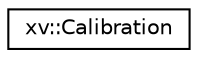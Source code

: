 digraph "Graphical Class Hierarchy"
{
 // LATEX_PDF_SIZE
  edge [fontname="Helvetica",fontsize="10",labelfontname="Helvetica",labelfontsize="10"];
  node [fontname="Helvetica",fontsize="10",shape=record];
  rankdir="LR";
  Node0 [label="xv::Calibration",height=0.2,width=0.4,color="black", fillcolor="white", style="filled",URL="$structxv_1_1Calibration.html",tooltip="Calibration (extrinsics and intrinsics)."];
}
